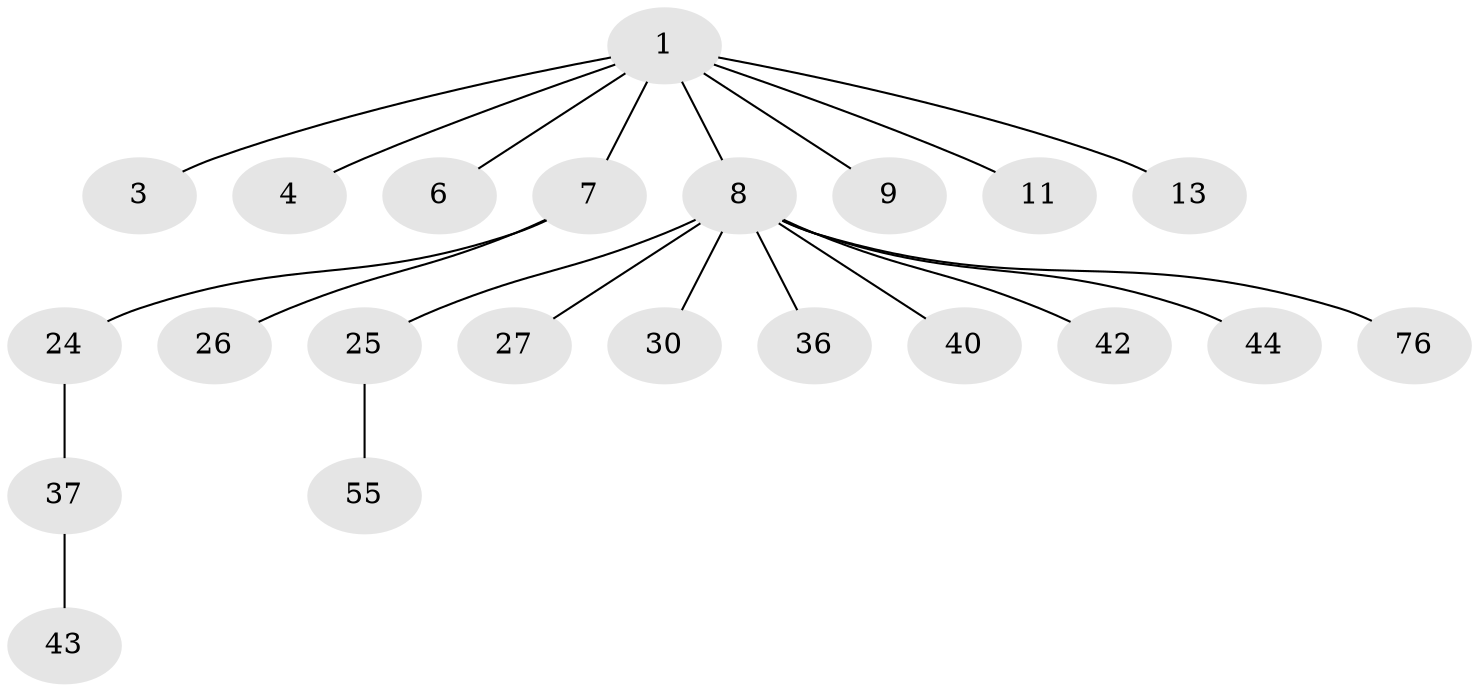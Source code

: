 // original degree distribution, {6: 0.02631578947368421, 8: 0.013157894736842105, 2: 0.21052631578947367, 1: 0.5263157894736842, 4: 0.06578947368421052, 3: 0.14473684210526316, 5: 0.013157894736842105}
// Generated by graph-tools (version 1.1) at 2025/19/03/04/25 18:19:21]
// undirected, 22 vertices, 21 edges
graph export_dot {
graph [start="1"]
  node [color=gray90,style=filled];
  1 [super="+2+29+35+22+34"];
  3 [super="+5"];
  4;
  6 [super="+12+21+18"];
  7 [super="+49+19"];
  8 [super="+10+15+16"];
  9;
  11 [super="+73+75+48+20"];
  13 [super="+58+68"];
  24 [super="+32"];
  25 [super="+46+63"];
  26 [super="+33"];
  27;
  30 [super="+50+57"];
  36 [super="+45"];
  37 [super="+39+71+67"];
  40 [super="+41+54+69"];
  42;
  43 [super="+70"];
  44;
  55;
  76;
  1 -- 6;
  1 -- 3;
  1 -- 4;
  1 -- 7;
  1 -- 8;
  1 -- 9;
  1 -- 11;
  1 -- 13;
  7 -- 24;
  7 -- 26;
  8 -- 42;
  8 -- 76;
  8 -- 36;
  8 -- 25;
  8 -- 40;
  8 -- 27;
  8 -- 44;
  8 -- 30;
  24 -- 37;
  25 -- 55;
  37 -- 43;
}
